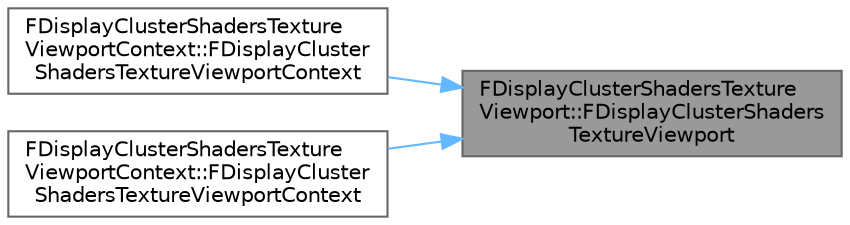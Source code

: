 digraph "FDisplayClusterShadersTextureViewport::FDisplayClusterShadersTextureViewport"
{
 // INTERACTIVE_SVG=YES
 // LATEX_PDF_SIZE
  bgcolor="transparent";
  edge [fontname=Helvetica,fontsize=10,labelfontname=Helvetica,labelfontsize=10];
  node [fontname=Helvetica,fontsize=10,shape=box,height=0.2,width=0.4];
  rankdir="RL";
  Node1 [id="Node000001",label="FDisplayClusterShadersTexture\lViewport::FDisplayClusterShaders\lTextureViewport",height=0.2,width=0.4,color="gray40", fillcolor="grey60", style="filled", fontcolor="black",tooltip=" "];
  Node1 -> Node2 [id="edge1_Node000001_Node000002",dir="back",color="steelblue1",style="solid",tooltip=" "];
  Node2 [id="Node000002",label="FDisplayClusterShadersTexture\lViewportContext::FDisplayCluster\lShadersTextureViewportContext",height=0.2,width=0.4,color="grey40", fillcolor="white", style="filled",URL="$d8/d27/structFDisplayClusterShadersTextureViewportContext.html#a9434f5c2a7f90e383682260a4cb2fec4",tooltip=" "];
  Node1 -> Node3 [id="edge2_Node000001_Node000003",dir="back",color="steelblue1",style="solid",tooltip=" "];
  Node3 [id="Node000003",label="FDisplayClusterShadersTexture\lViewportContext::FDisplayCluster\lShadersTextureViewportContext",height=0.2,width=0.4,color="grey40", fillcolor="white", style="filled",URL="$d8/d27/structFDisplayClusterShadersTextureViewportContext.html#af7baf02dc9cd4c4bc7662fc158315bb3",tooltip=" "];
}
